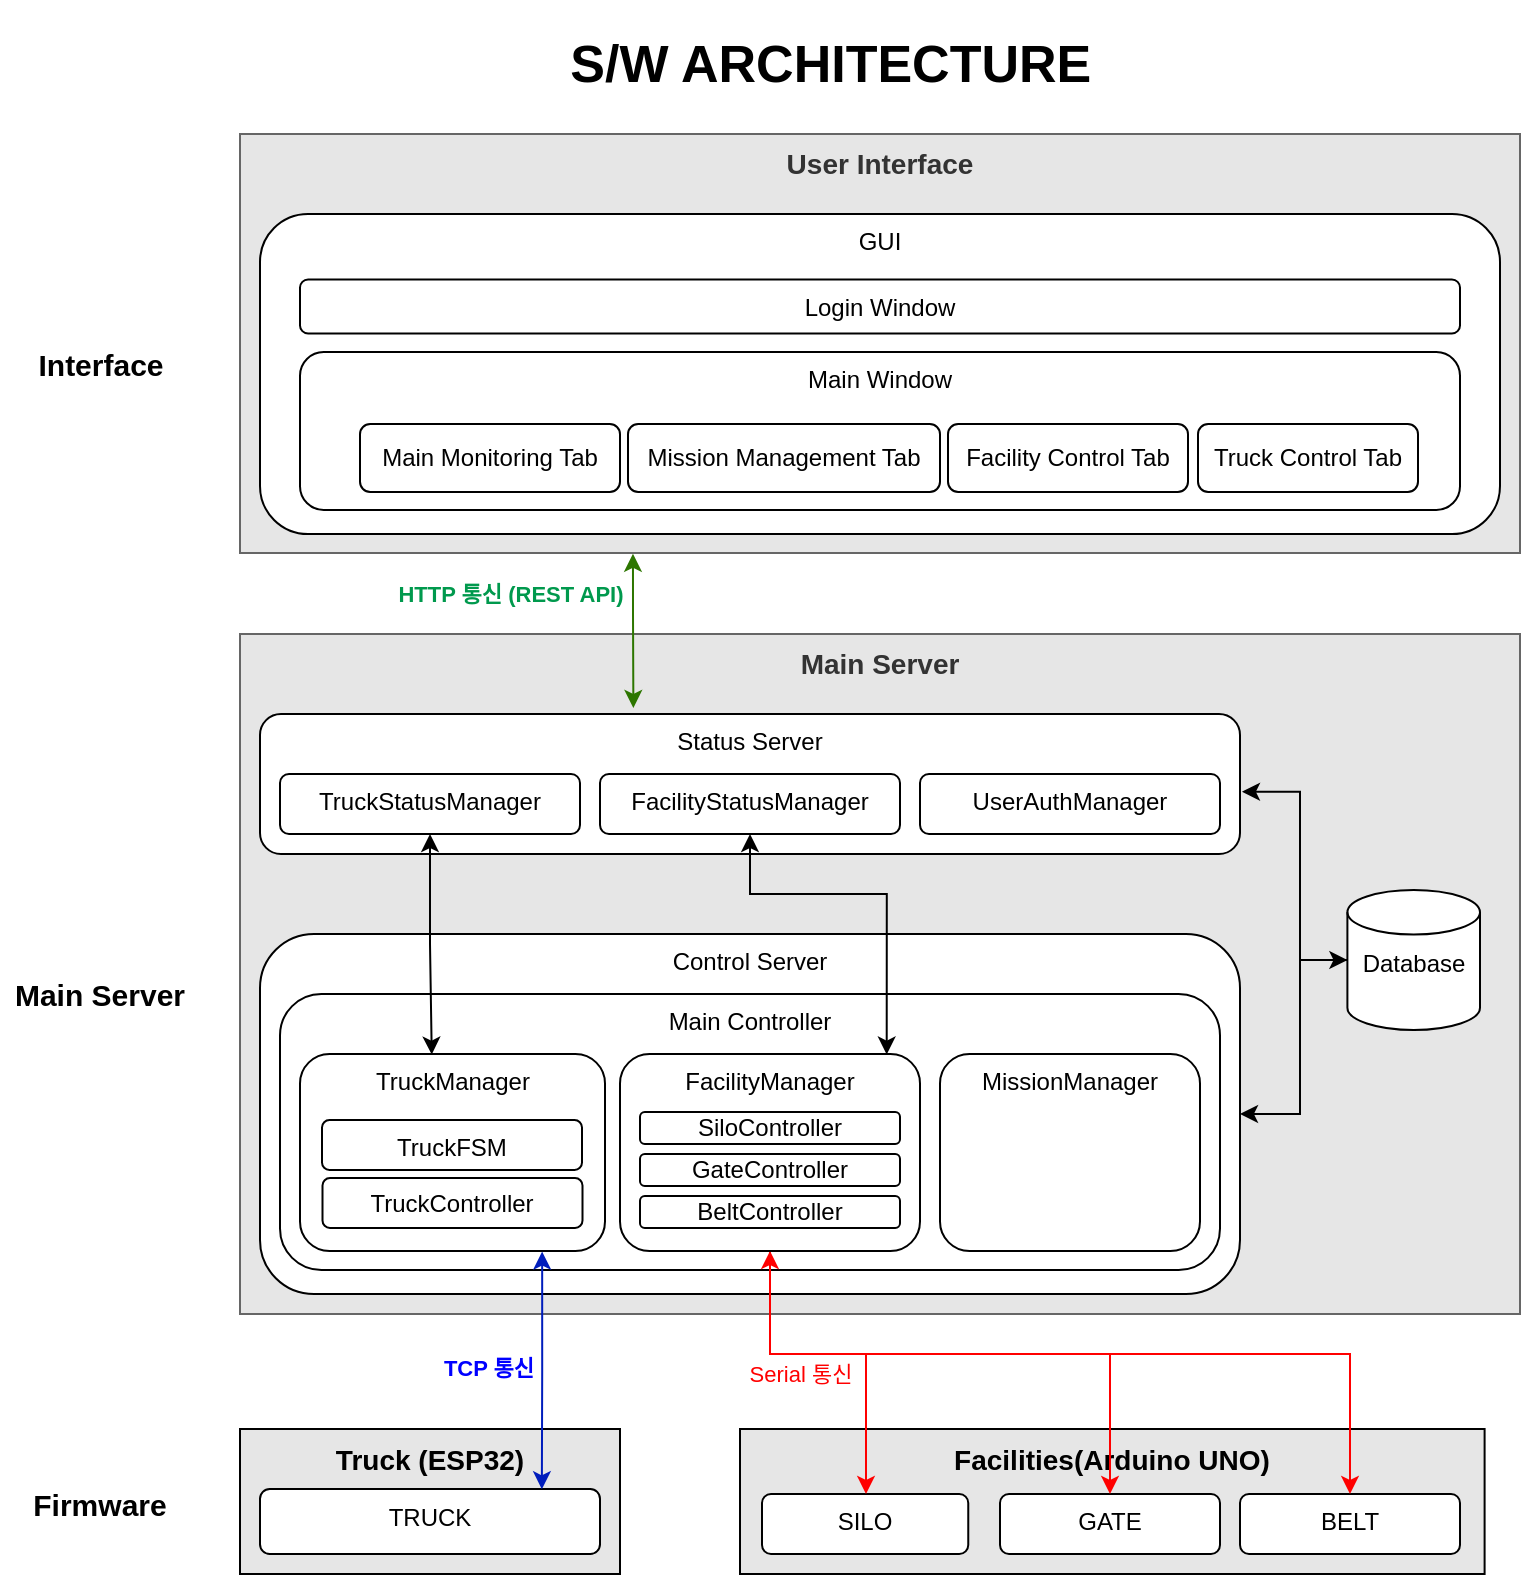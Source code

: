 <mxfile version="27.0.2">
  <diagram name="페이지-1" id="4Gkidm1pY4lRYkbbY8a2">
    <mxGraphModel dx="383" dy="1250" grid="1" gridSize="10" guides="1" tooltips="1" connect="1" arrows="1" fold="1" page="1" pageScale="1" pageWidth="1654" pageHeight="1169" math="0" shadow="0">
      <root>
        <mxCell id="0" />
        <mxCell id="1" parent="0" />
        <mxCell id="hfWE_DyQTsY0p8tM8JJ9-1" value="Main Server" style="rounded=0;whiteSpace=wrap;html=1;verticalAlign=top;fillColor=light-dark(#E6E6E6,#E6E6E6);fontColor=#333333;strokeColor=#666666;fontSize=14;fontStyle=1" vertex="1" parent="1">
          <mxGeometry x="1810" y="440" width="640" height="340" as="geometry" />
        </mxCell>
        <mxCell id="hfWE_DyQTsY0p8tM8JJ9-2" value="Facilities(Arduino UNO)" style="rounded=0;whiteSpace=wrap;html=1;fillColor=light-dark(#E6E6E6,#EDEDED);verticalAlign=top;fontSize=14;fontStyle=1" vertex="1" parent="1">
          <mxGeometry x="2060" y="837.5" width="372.3" height="72.5" as="geometry" />
        </mxCell>
        <mxCell id="hfWE_DyQTsY0p8tM8JJ9-3" value="&lt;b&gt;S/W ARCHITECTURE&amp;nbsp;&lt;/b&gt;" style="text;html=1;align=center;verticalAlign=middle;whiteSpace=wrap;rounded=0;fontSize=26;" vertex="1" parent="1">
          <mxGeometry x="1880" y="123" width="457.5" height="64" as="geometry" />
        </mxCell>
        <mxCell id="hfWE_DyQTsY0p8tM8JJ9-4" value="Main Server" style="text;html=1;align=center;verticalAlign=middle;whiteSpace=wrap;rounded=0;fontSize=15;fontStyle=1" vertex="1" parent="1">
          <mxGeometry x="1690" y="605" width="100" height="30" as="geometry" />
        </mxCell>
        <mxCell id="hfWE_DyQTsY0p8tM8JJ9-5" value="Interface" style="text;html=1;align=center;verticalAlign=middle;whiteSpace=wrap;rounded=0;fontSize=15;fontStyle=1" vertex="1" parent="1">
          <mxGeometry x="1700.75" y="289.75" width="78.5" height="30" as="geometry" />
        </mxCell>
        <mxCell id="hfWE_DyQTsY0p8tM8JJ9-6" value="User Interface" style="rounded=0;whiteSpace=wrap;html=1;verticalAlign=top;fillColor=light-dark(#E6E6E6,#EDEDED);fontColor=#333333;strokeColor=#666666;fontSize=14;fontStyle=1" vertex="1" parent="1">
          <mxGeometry x="1810" y="190" width="640" height="209.5" as="geometry" />
        </mxCell>
        <mxCell id="hfWE_DyQTsY0p8tM8JJ9-7" style="edgeStyle=orthogonalEdgeStyle;rounded=0;orthogonalLoop=1;jettySize=auto;html=1;entryX=1.002;entryY=0.555;entryDx=0;entryDy=0;startArrow=classic;startFill=1;exitX=0;exitY=0.5;exitDx=0;exitDy=0;exitPerimeter=0;entryPerimeter=0;" edge="1" parent="1" source="hfWE_DyQTsY0p8tM8JJ9-9" target="hfWE_DyQTsY0p8tM8JJ9-11">
          <mxGeometry relative="1" as="geometry">
            <Array as="points">
              <mxPoint x="2340" y="603" />
              <mxPoint x="2340" y="519" />
            </Array>
          </mxGeometry>
        </mxCell>
        <mxCell id="hfWE_DyQTsY0p8tM8JJ9-8" style="edgeStyle=orthogonalEdgeStyle;rounded=0;orthogonalLoop=1;jettySize=auto;html=1;entryX=1;entryY=0.5;entryDx=0;entryDy=0;" edge="1" parent="1" source="hfWE_DyQTsY0p8tM8JJ9-9" target="hfWE_DyQTsY0p8tM8JJ9-12">
          <mxGeometry relative="1" as="geometry">
            <Array as="points">
              <mxPoint x="2340" y="603" />
              <mxPoint x="2340" y="680" />
            </Array>
          </mxGeometry>
        </mxCell>
        <mxCell id="hfWE_DyQTsY0p8tM8JJ9-9" value="Database" style="rounded=1;whiteSpace=wrap;html=1;verticalAlign=top;shape=cylinder3;boundedLbl=1;backgroundOutline=1;size=11.138;" vertex="1" parent="1">
          <mxGeometry x="2363.7" y="568" width="66.3" height="70" as="geometry" />
        </mxCell>
        <mxCell id="hfWE_DyQTsY0p8tM8JJ9-10" value="GUI" style="rounded=1;whiteSpace=wrap;html=1;verticalAlign=top;" vertex="1" parent="1">
          <mxGeometry x="1820" y="230" width="620" height="160" as="geometry" />
        </mxCell>
        <mxCell id="hfWE_DyQTsY0p8tM8JJ9-11" value="Status Server" style="rounded=1;whiteSpace=wrap;html=1;verticalAlign=top;" vertex="1" parent="1">
          <mxGeometry x="1820" y="480" width="490" height="70" as="geometry" />
        </mxCell>
        <mxCell id="hfWE_DyQTsY0p8tM8JJ9-12" value="Control Server" style="rounded=1;whiteSpace=wrap;html=1;verticalAlign=top;" vertex="1" parent="1">
          <mxGeometry x="1820" y="590" width="490" height="180" as="geometry" />
        </mxCell>
        <mxCell id="hfWE_DyQTsY0p8tM8JJ9-13" value="Truck (ESP32)" style="rounded=0;whiteSpace=wrap;html=1;fillColor=light-dark(#E6E6E6,#EDEDED);fillStyle=solid;verticalAlign=top;fontSize=14;fontStyle=1" vertex="1" parent="1">
          <mxGeometry x="1810" y="837.5" width="190" height="72.5" as="geometry" />
        </mxCell>
        <mxCell id="hfWE_DyQTsY0p8tM8JJ9-14" value="TRUCK" style="rounded=1;whiteSpace=wrap;html=1;verticalAlign=top;" vertex="1" parent="1">
          <mxGeometry x="1820" y="867.5" width="170" height="32.5" as="geometry" />
        </mxCell>
        <mxCell id="hfWE_DyQTsY0p8tM8JJ9-15" value="Main Controller" style="rounded=1;whiteSpace=wrap;html=1;verticalAlign=top;" vertex="1" parent="1">
          <mxGeometry x="1830" y="620" width="470" height="138" as="geometry" />
        </mxCell>
        <mxCell id="hfWE_DyQTsY0p8tM8JJ9-16" value="SILO" style="rounded=1;whiteSpace=wrap;html=1;verticalAlign=top;" vertex="1" parent="1">
          <mxGeometry x="2071" y="870" width="103.13" height="30" as="geometry" />
        </mxCell>
        <mxCell id="hfWE_DyQTsY0p8tM8JJ9-17" value="GATE" style="rounded=1;whiteSpace=wrap;html=1;verticalAlign=top;" vertex="1" parent="1">
          <mxGeometry x="2190" y="870" width="110" height="30" as="geometry" />
        </mxCell>
        <mxCell id="hfWE_DyQTsY0p8tM8JJ9-18" value="BELT" style="rounded=1;whiteSpace=wrap;html=1;verticalAlign=top;" vertex="1" parent="1">
          <mxGeometry x="2310" y="870" width="110" height="30" as="geometry" />
        </mxCell>
        <mxCell id="hfWE_DyQTsY0p8tM8JJ9-19" value="MissionManager" style="rounded=1;whiteSpace=wrap;html=1;verticalAlign=top;" vertex="1" parent="1">
          <mxGeometry x="2160" y="650" width="130" height="98.5" as="geometry" />
        </mxCell>
        <mxCell id="hfWE_DyQTsY0p8tM8JJ9-20" value="TruckManager" style="rounded=1;whiteSpace=wrap;html=1;verticalAlign=top;" vertex="1" parent="1">
          <mxGeometry x="1840" y="650" width="152.5" height="98.5" as="geometry" />
        </mxCell>
        <mxCell id="hfWE_DyQTsY0p8tM8JJ9-21" value="Firmware" style="text;html=1;align=center;verticalAlign=middle;whiteSpace=wrap;rounded=0;fontSize=15;fontStyle=1" vertex="1" parent="1">
          <mxGeometry x="1690" y="860" width="100" height="30" as="geometry" />
        </mxCell>
        <mxCell id="hfWE_DyQTsY0p8tM8JJ9-22" style="edgeStyle=orthogonalEdgeStyle;rounded=0;orthogonalLoop=1;jettySize=auto;html=1;entryX=0.5;entryY=0;entryDx=0;entryDy=0;strokeColor=light-dark(#ff0000, #ededed);" edge="1" parent="1" source="hfWE_DyQTsY0p8tM8JJ9-26" target="hfWE_DyQTsY0p8tM8JJ9-16">
          <mxGeometry relative="1" as="geometry">
            <Array as="points">
              <mxPoint x="2075" y="800" />
              <mxPoint x="2123" y="800" />
              <mxPoint x="2123" y="870" />
            </Array>
          </mxGeometry>
        </mxCell>
        <mxCell id="hfWE_DyQTsY0p8tM8JJ9-23" style="edgeStyle=orthogonalEdgeStyle;rounded=0;orthogonalLoop=1;jettySize=auto;html=1;entryX=0.5;entryY=0;entryDx=0;entryDy=0;strokeColor=light-dark(#ff0000, #ededed);" edge="1" parent="1" source="hfWE_DyQTsY0p8tM8JJ9-26" target="hfWE_DyQTsY0p8tM8JJ9-17">
          <mxGeometry relative="1" as="geometry">
            <Array as="points">
              <mxPoint x="2075" y="800" />
              <mxPoint x="2245" y="800" />
            </Array>
          </mxGeometry>
        </mxCell>
        <mxCell id="hfWE_DyQTsY0p8tM8JJ9-24" style="edgeStyle=orthogonalEdgeStyle;rounded=0;orthogonalLoop=1;jettySize=auto;html=1;startArrow=classic;startFill=1;strokeColor=light-dark(#ff0000, #ededed);" edge="1" parent="1" source="hfWE_DyQTsY0p8tM8JJ9-26" target="hfWE_DyQTsY0p8tM8JJ9-18">
          <mxGeometry relative="1" as="geometry">
            <Array as="points">
              <mxPoint x="2075" y="800" />
              <mxPoint x="2365" y="800" />
            </Array>
          </mxGeometry>
        </mxCell>
        <mxCell id="hfWE_DyQTsY0p8tM8JJ9-25" value="Serial 통신" style="edgeLabel;html=1;align=center;verticalAlign=middle;resizable=0;points=[];fontColor=light-dark(#FF0000,#000000);" vertex="1" connectable="0" parent="hfWE_DyQTsY0p8tM8JJ9-24">
          <mxGeometry x="-0.76" relative="1" as="geometry">
            <mxPoint x="15" y="12" as="offset" />
          </mxGeometry>
        </mxCell>
        <mxCell id="hfWE_DyQTsY0p8tM8JJ9-26" value="FacilityManager" style="rounded=1;whiteSpace=wrap;html=1;verticalAlign=top;" vertex="1" parent="1">
          <mxGeometry x="2000" y="650" width="150" height="98.5" as="geometry" />
        </mxCell>
        <mxCell id="hfWE_DyQTsY0p8tM8JJ9-27" value="GateController" style="rounded=1;whiteSpace=wrap;html=1;" vertex="1" parent="1">
          <mxGeometry x="2010" y="700" width="130" height="16" as="geometry" />
        </mxCell>
        <mxCell id="hfWE_DyQTsY0p8tM8JJ9-28" value="SiloController" style="rounded=1;whiteSpace=wrap;html=1;" vertex="1" parent="1">
          <mxGeometry x="2010" y="679" width="130" height="16" as="geometry" />
        </mxCell>
        <mxCell id="hfWE_DyQTsY0p8tM8JJ9-29" value="BeltController" style="rounded=1;whiteSpace=wrap;html=1;" vertex="1" parent="1">
          <mxGeometry x="2010" y="721" width="130" height="16" as="geometry" />
        </mxCell>
        <mxCell id="hfWE_DyQTsY0p8tM8JJ9-30" style="edgeStyle=orthogonalEdgeStyle;rounded=0;orthogonalLoop=1;jettySize=auto;html=1;entryX=0.829;entryY=0.004;entryDx=0;entryDy=0;entryPerimeter=0;exitX=0.794;exitY=1.003;exitDx=0;exitDy=0;exitPerimeter=0;startArrow=classic;startFill=1;fillColor=#0050ef;strokeColor=#001DBC;" edge="1" parent="1" source="hfWE_DyQTsY0p8tM8JJ9-20" target="hfWE_DyQTsY0p8tM8JJ9-14">
          <mxGeometry relative="1" as="geometry" />
        </mxCell>
        <mxCell id="hfWE_DyQTsY0p8tM8JJ9-31" value="TCP 통신" style="edgeLabel;html=1;align=center;verticalAlign=middle;resizable=0;points=[];fontColor=#0000FF;fontStyle=1" vertex="1" connectable="0" parent="hfWE_DyQTsY0p8tM8JJ9-30">
          <mxGeometry x="-0.212" y="1" relative="1" as="geometry">
            <mxPoint x="-28" y="11" as="offset" />
          </mxGeometry>
        </mxCell>
        <mxCell id="hfWE_DyQTsY0p8tM8JJ9-32" value="Main Window" style="rounded=1;whiteSpace=wrap;html=1;verticalAlign=top;" vertex="1" parent="1">
          <mxGeometry x="1840" y="299" width="580" height="79" as="geometry" />
        </mxCell>
        <mxCell id="hfWE_DyQTsY0p8tM8JJ9-33" style="edgeStyle=orthogonalEdgeStyle;rounded=0;orthogonalLoop=1;jettySize=auto;html=1;entryX=0.432;entryY=0.003;entryDx=0;entryDy=0;startArrow=classic;startFill=1;entryPerimeter=0;" edge="1" parent="1" source="hfWE_DyQTsY0p8tM8JJ9-34" target="hfWE_DyQTsY0p8tM8JJ9-20">
          <mxGeometry relative="1" as="geometry" />
        </mxCell>
        <mxCell id="hfWE_DyQTsY0p8tM8JJ9-34" value="TruckStatusManager" style="rounded=1;whiteSpace=wrap;html=1;verticalAlign=top;" vertex="1" parent="1">
          <mxGeometry x="1830" y="510" width="150" height="30" as="geometry" />
        </mxCell>
        <mxCell id="hfWE_DyQTsY0p8tM8JJ9-35" value="FacilityStatusManager" style="rounded=1;whiteSpace=wrap;html=1;verticalAlign=top;" vertex="1" parent="1">
          <mxGeometry x="1990" y="510" width="150" height="30" as="geometry" />
        </mxCell>
        <mxCell id="hfWE_DyQTsY0p8tM8JJ9-36" value="UserAuthManager" style="rounded=1;whiteSpace=wrap;html=1;verticalAlign=top;" vertex="1" parent="1">
          <mxGeometry x="2150" y="510" width="150" height="30" as="geometry" />
        </mxCell>
        <mxCell id="hfWE_DyQTsY0p8tM8JJ9-37" value="TruckFSM" style="rounded=1;whiteSpace=wrap;html=1;verticalAlign=top;" vertex="1" parent="1">
          <mxGeometry x="1851" y="683" width="130" height="25" as="geometry" />
        </mxCell>
        <mxCell id="hfWE_DyQTsY0p8tM8JJ9-38" value="Main Monitoring Tab" style="rounded=1;whiteSpace=wrap;html=1;" vertex="1" parent="1">
          <mxGeometry x="1870" y="335" width="130" height="34" as="geometry" />
        </mxCell>
        <mxCell id="hfWE_DyQTsY0p8tM8JJ9-39" value="Mission Management Tab" style="rounded=1;whiteSpace=wrap;html=1;" vertex="1" parent="1">
          <mxGeometry x="2004" y="335" width="156" height="34" as="geometry" />
        </mxCell>
        <mxCell id="hfWE_DyQTsY0p8tM8JJ9-40" value="Facility Control Tab" style="rounded=1;whiteSpace=wrap;html=1;" vertex="1" parent="1">
          <mxGeometry x="2164" y="335" width="120" height="34" as="geometry" />
        </mxCell>
        <mxCell id="hfWE_DyQTsY0p8tM8JJ9-41" value="Login Window" style="rounded=1;whiteSpace=wrap;html=1;verticalAlign=top;" vertex="1" parent="1">
          <mxGeometry x="1840" y="262.75" width="580" height="27" as="geometry" />
        </mxCell>
        <mxCell id="hfWE_DyQTsY0p8tM8JJ9-42" value="Truck Control Tab" style="rounded=1;whiteSpace=wrap;html=1;" vertex="1" parent="1">
          <mxGeometry x="2289" y="335" width="110" height="34" as="geometry" />
        </mxCell>
        <mxCell id="hfWE_DyQTsY0p8tM8JJ9-43" style="edgeStyle=orthogonalEdgeStyle;rounded=0;orthogonalLoop=1;jettySize=auto;html=1;entryX=0.889;entryY=0.003;entryDx=0;entryDy=0;entryPerimeter=0;startArrow=classic;startFill=1;" edge="1" parent="1" source="hfWE_DyQTsY0p8tM8JJ9-35" target="hfWE_DyQTsY0p8tM8JJ9-26">
          <mxGeometry relative="1" as="geometry">
            <Array as="points">
              <mxPoint x="2065" y="570" />
              <mxPoint x="2133" y="570" />
            </Array>
          </mxGeometry>
        </mxCell>
        <mxCell id="hfWE_DyQTsY0p8tM8JJ9-44" value="TruckController" style="rounded=1;whiteSpace=wrap;html=1;" vertex="1" parent="1">
          <mxGeometry x="1851.25" y="712" width="130" height="25" as="geometry" />
        </mxCell>
        <mxCell id="hfWE_DyQTsY0p8tM8JJ9-45" style="edgeStyle=orthogonalEdgeStyle;rounded=0;orthogonalLoop=1;jettySize=auto;html=1;entryX=0.381;entryY=-0.043;entryDx=0;entryDy=0;entryPerimeter=0;startArrow=classic;startFill=1;exitX=0.307;exitY=1.002;exitDx=0;exitDy=0;exitPerimeter=0;fillColor=#60a917;strokeColor=#2D7600;" edge="1" parent="1" source="hfWE_DyQTsY0p8tM8JJ9-6" target="hfWE_DyQTsY0p8tM8JJ9-11">
          <mxGeometry relative="1" as="geometry">
            <Array as="points">
              <mxPoint x="2007" y="430" />
            </Array>
          </mxGeometry>
        </mxCell>
        <mxCell id="hfWE_DyQTsY0p8tM8JJ9-46" value="HTTP 통신 (REST API)" style="edgeLabel;html=1;align=center;verticalAlign=middle;resizable=0;points=[];fontColor=#00994D;fontStyle=1" vertex="1" connectable="0" parent="hfWE_DyQTsY0p8tM8JJ9-45">
          <mxGeometry x="-0.866" y="-1" relative="1" as="geometry">
            <mxPoint x="-61" y="15" as="offset" />
          </mxGeometry>
        </mxCell>
      </root>
    </mxGraphModel>
  </diagram>
</mxfile>
